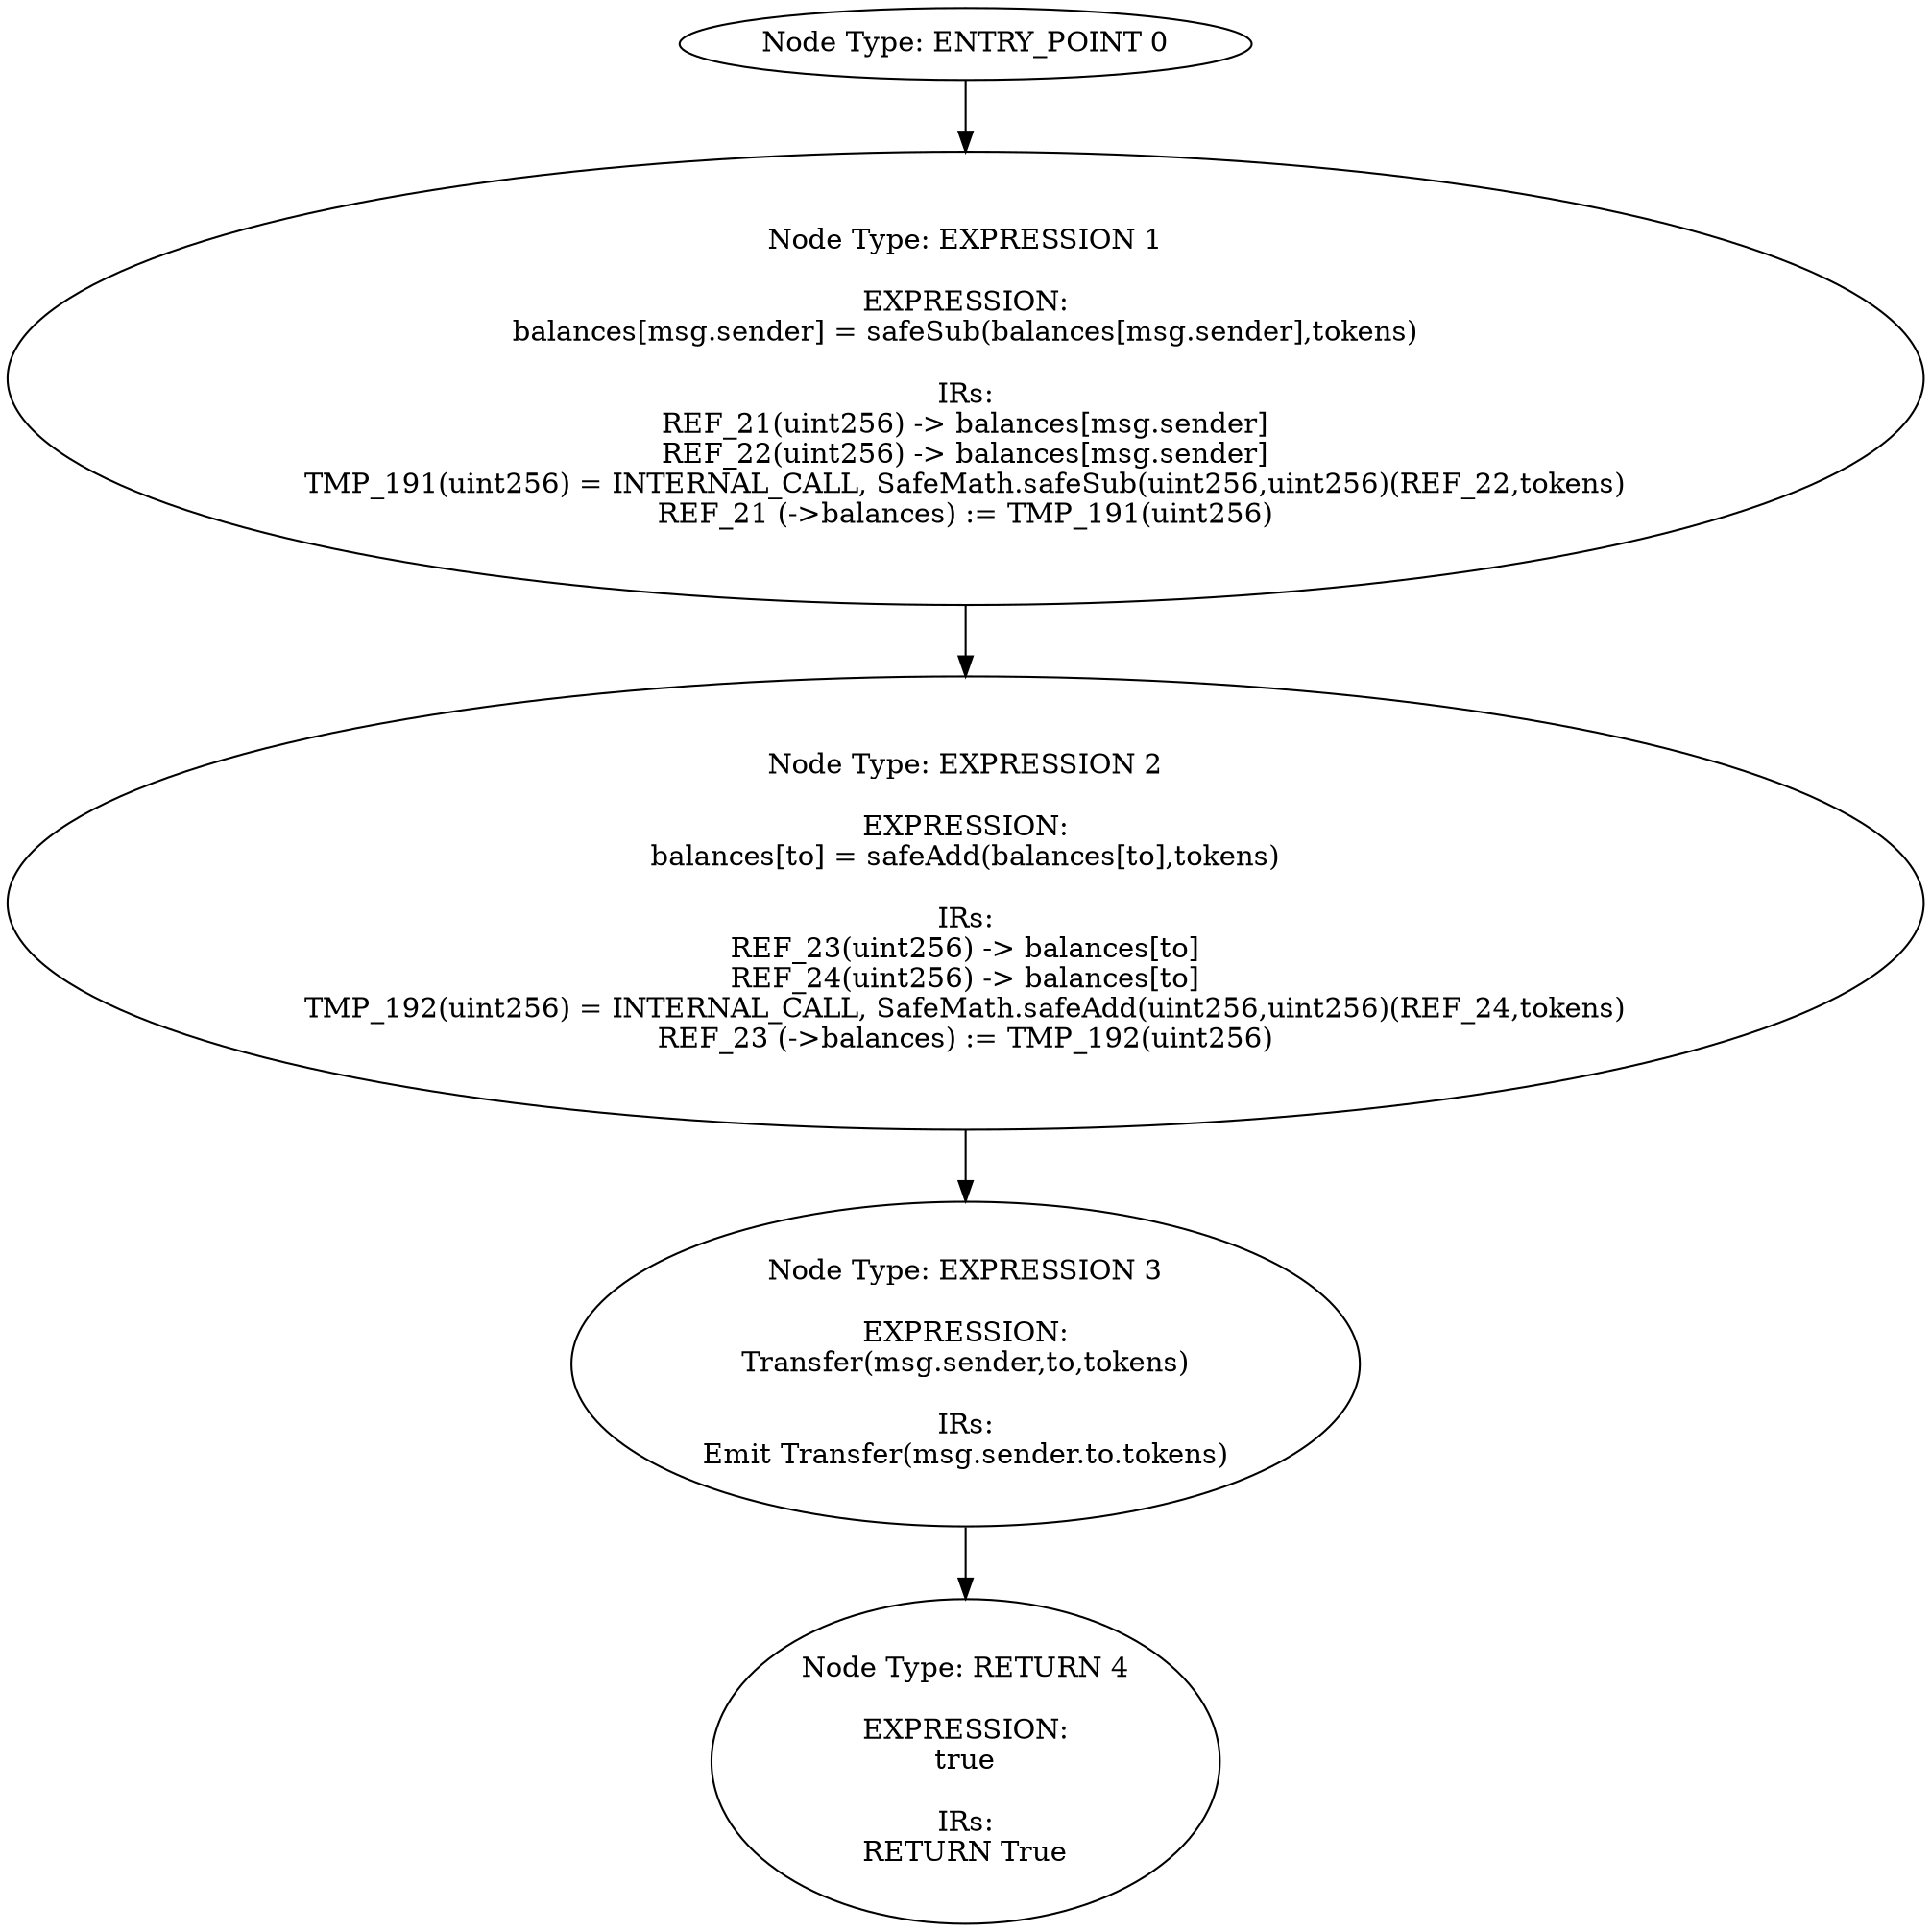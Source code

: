 digraph{
0[label="Node Type: ENTRY_POINT 0
"];
0->1;
1[label="Node Type: EXPRESSION 1

EXPRESSION:
balances[msg.sender] = safeSub(balances[msg.sender],tokens)

IRs:
REF_21(uint256) -> balances[msg.sender]
REF_22(uint256) -> balances[msg.sender]
TMP_191(uint256) = INTERNAL_CALL, SafeMath.safeSub(uint256,uint256)(REF_22,tokens)
REF_21 (->balances) := TMP_191(uint256)"];
1->2;
2[label="Node Type: EXPRESSION 2

EXPRESSION:
balances[to] = safeAdd(balances[to],tokens)

IRs:
REF_23(uint256) -> balances[to]
REF_24(uint256) -> balances[to]
TMP_192(uint256) = INTERNAL_CALL, SafeMath.safeAdd(uint256,uint256)(REF_24,tokens)
REF_23 (->balances) := TMP_192(uint256)"];
2->3;
3[label="Node Type: EXPRESSION 3

EXPRESSION:
Transfer(msg.sender,to,tokens)

IRs:
Emit Transfer(msg.sender.to.tokens)"];
3->4;
4[label="Node Type: RETURN 4

EXPRESSION:
true

IRs:
RETURN True"];
}
